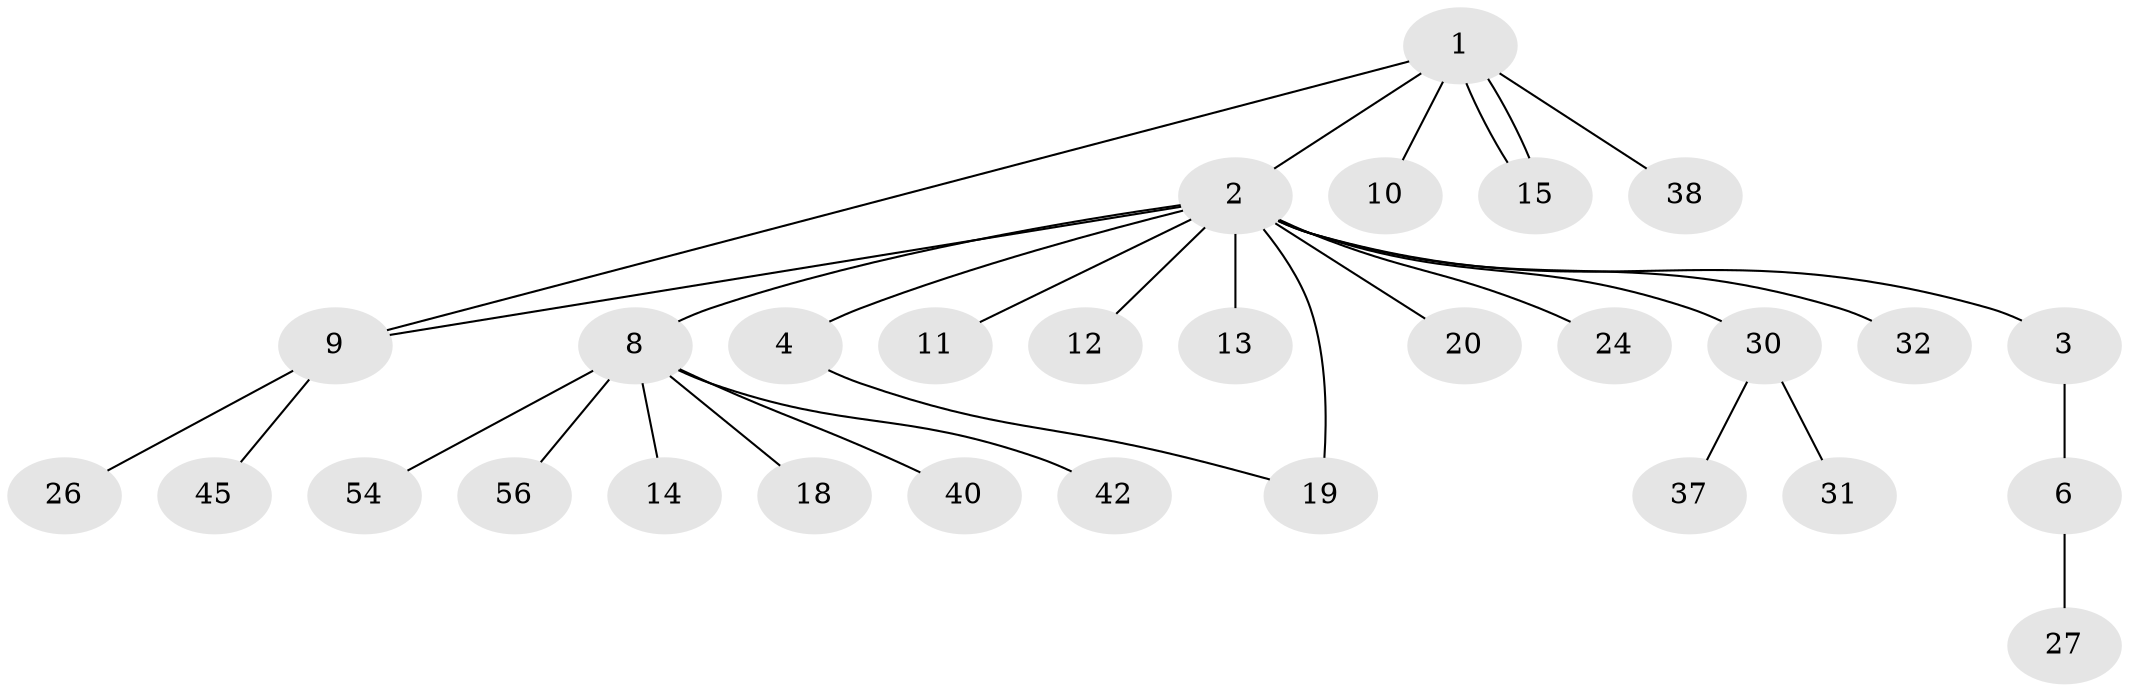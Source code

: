 // original degree distribution, {6: 0.03389830508474576, 19: 0.01694915254237288, 2: 0.1694915254237288, 5: 0.01694915254237288, 1: 0.6610169491525424, 7: 0.03389830508474576, 4: 0.01694915254237288, 3: 0.05084745762711865}
// Generated by graph-tools (version 1.1) at 2025/14/03/09/25 04:14:35]
// undirected, 29 vertices, 31 edges
graph export_dot {
graph [start="1"]
  node [color=gray90,style=filled];
  1;
  2 [super="+7+5+29+46+39+48+49+23"];
  3;
  4;
  6;
  8;
  9 [super="+52+17"];
  10;
  11 [super="+51"];
  12;
  13;
  14;
  15 [super="+33+43+16+25"];
  18 [super="+35"];
  19 [super="+47"];
  20;
  24;
  26;
  27;
  30;
  31;
  32;
  37;
  38;
  40 [super="+41+53"];
  42;
  45;
  54;
  56;
  1 -- 2;
  1 -- 9;
  1 -- 10;
  1 -- 15;
  1 -- 15;
  1 -- 38;
  2 -- 3;
  2 -- 4;
  2 -- 8;
  2 -- 9;
  2 -- 11;
  2 -- 13;
  2 -- 20;
  2 -- 24;
  2 -- 30;
  2 -- 32;
  2 -- 19;
  2 -- 12;
  3 -- 6;
  4 -- 19;
  6 -- 27;
  8 -- 14;
  8 -- 18;
  8 -- 40;
  8 -- 42;
  8 -- 54;
  8 -- 56;
  9 -- 26;
  9 -- 45;
  30 -- 31;
  30 -- 37;
}
